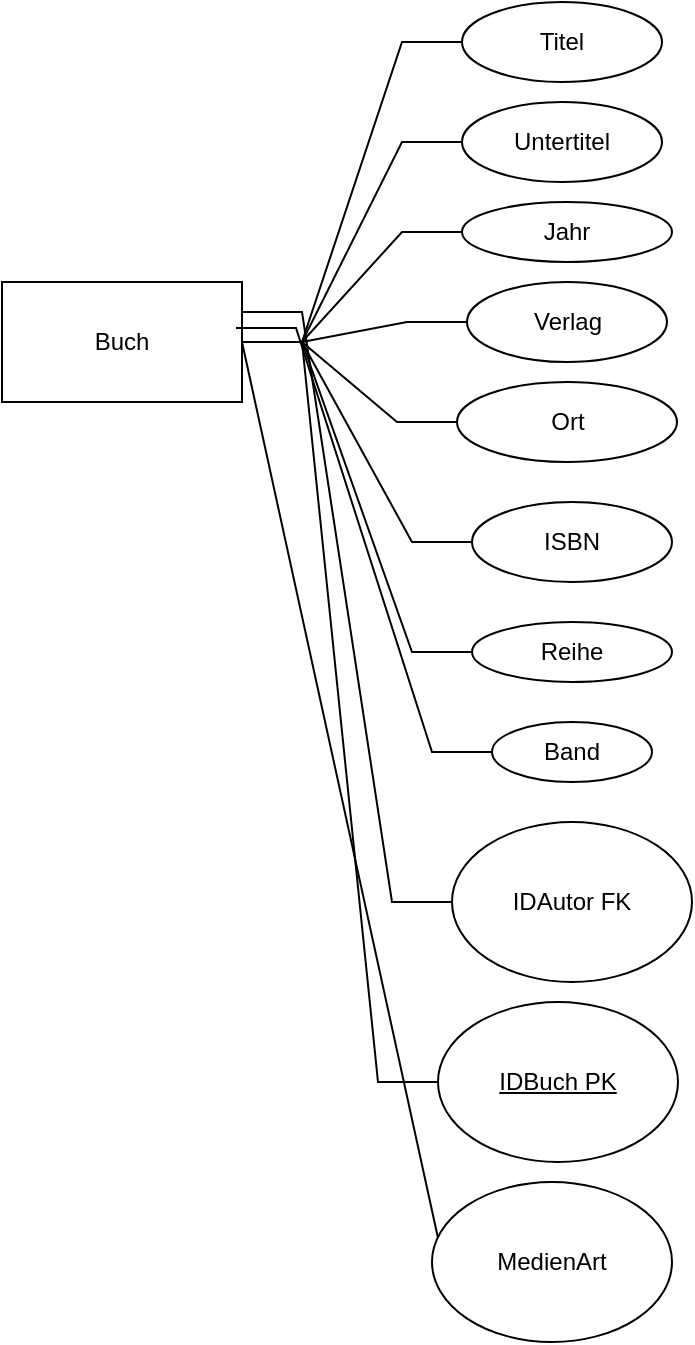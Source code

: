 <mxfile version="27.0.5">
  <diagram name="Seite-1" id="-bbbxzW788oo31aWjGeM">
    <mxGraphModel dx="1426" dy="849" grid="1" gridSize="10" guides="1" tooltips="1" connect="1" arrows="1" fold="1" page="1" pageScale="1" pageWidth="827" pageHeight="1169" math="0" shadow="0">
      <root>
        <mxCell id="0" />
        <mxCell id="1" parent="0" />
        <mxCell id="qYiqEkT1x2LJWhBw4tnf-11" style="edgeStyle=entityRelationEdgeStyle;rounded=0;orthogonalLoop=1;jettySize=auto;html=1;entryX=0;entryY=0.5;entryDx=0;entryDy=0;endArrow=none;startFill=0;" parent="1" source="qYiqEkT1x2LJWhBw4tnf-1" target="qYiqEkT1x2LJWhBw4tnf-2" edge="1">
          <mxGeometry relative="1" as="geometry" />
        </mxCell>
        <mxCell id="qYiqEkT1x2LJWhBw4tnf-12" style="edgeStyle=entityRelationEdgeStyle;rounded=0;orthogonalLoop=1;jettySize=auto;html=1;exitX=1;exitY=0.5;exitDx=0;exitDy=0;entryX=0;entryY=0.5;entryDx=0;entryDy=0;endArrow=none;startFill=0;" parent="1" source="qYiqEkT1x2LJWhBw4tnf-1" target="qYiqEkT1x2LJWhBw4tnf-4" edge="1">
          <mxGeometry relative="1" as="geometry" />
        </mxCell>
        <mxCell id="qYiqEkT1x2LJWhBw4tnf-13" style="edgeStyle=entityRelationEdgeStyle;rounded=0;orthogonalLoop=1;jettySize=auto;html=1;exitX=1;exitY=0.5;exitDx=0;exitDy=0;entryX=0;entryY=0.5;entryDx=0;entryDy=0;endArrow=none;startFill=0;" parent="1" source="qYiqEkT1x2LJWhBw4tnf-1" target="qYiqEkT1x2LJWhBw4tnf-5" edge="1">
          <mxGeometry relative="1" as="geometry" />
        </mxCell>
        <mxCell id="qYiqEkT1x2LJWhBw4tnf-1" value="Buch" style="rounded=0;whiteSpace=wrap;html=1;" parent="1" vertex="1">
          <mxGeometry x="220" y="300" width="120" height="60" as="geometry" />
        </mxCell>
        <mxCell id="qYiqEkT1x2LJWhBw4tnf-2" value="Titel" style="ellipse;whiteSpace=wrap;html=1;" parent="1" vertex="1">
          <mxGeometry x="450" y="160" width="100" height="40" as="geometry" />
        </mxCell>
        <mxCell id="qYiqEkT1x2LJWhBw4tnf-4" value="Untertitel" style="ellipse;whiteSpace=wrap;html=1;" parent="1" vertex="1">
          <mxGeometry x="450" y="210" width="100" height="40" as="geometry" />
        </mxCell>
        <mxCell id="qYiqEkT1x2LJWhBw4tnf-5" value="Jahr" style="ellipse;whiteSpace=wrap;html=1;" parent="1" vertex="1">
          <mxGeometry x="450" y="260" width="105" height="30" as="geometry" />
        </mxCell>
        <mxCell id="qYiqEkT1x2LJWhBw4tnf-14" style="edgeStyle=entityRelationEdgeStyle;rounded=0;orthogonalLoop=1;jettySize=auto;html=1;exitX=0;exitY=0.5;exitDx=0;exitDy=0;entryX=1;entryY=0.5;entryDx=0;entryDy=0;endArrow=none;startFill=0;" parent="1" source="qYiqEkT1x2LJWhBw4tnf-6" target="qYiqEkT1x2LJWhBw4tnf-1" edge="1">
          <mxGeometry relative="1" as="geometry" />
        </mxCell>
        <mxCell id="qYiqEkT1x2LJWhBw4tnf-6" value="Verlag" style="ellipse;whiteSpace=wrap;html=1;" parent="1" vertex="1">
          <mxGeometry x="452.5" y="300" width="100" height="40" as="geometry" />
        </mxCell>
        <mxCell id="qYiqEkT1x2LJWhBw4tnf-15" style="edgeStyle=entityRelationEdgeStyle;rounded=0;orthogonalLoop=1;jettySize=auto;html=1;exitX=0;exitY=0.5;exitDx=0;exitDy=0;entryX=1;entryY=0.5;entryDx=0;entryDy=0;endArrow=none;startFill=0;" parent="1" source="qYiqEkT1x2LJWhBw4tnf-7" target="qYiqEkT1x2LJWhBw4tnf-1" edge="1">
          <mxGeometry relative="1" as="geometry" />
        </mxCell>
        <mxCell id="qYiqEkT1x2LJWhBw4tnf-7" value="Ort" style="ellipse;whiteSpace=wrap;html=1;" parent="1" vertex="1">
          <mxGeometry x="447.5" y="350" width="110" height="40" as="geometry" />
        </mxCell>
        <mxCell id="qYiqEkT1x2LJWhBw4tnf-16" style="edgeStyle=entityRelationEdgeStyle;rounded=0;orthogonalLoop=1;jettySize=auto;html=1;exitX=0;exitY=0.5;exitDx=0;exitDy=0;entryX=1;entryY=0.5;entryDx=0;entryDy=0;endArrow=none;startFill=0;" parent="1" source="qYiqEkT1x2LJWhBw4tnf-8" target="qYiqEkT1x2LJWhBw4tnf-1" edge="1">
          <mxGeometry relative="1" as="geometry" />
        </mxCell>
        <mxCell id="qYiqEkT1x2LJWhBw4tnf-8" value="ISBN" style="ellipse;whiteSpace=wrap;html=1;" parent="1" vertex="1">
          <mxGeometry x="455" y="410" width="100" height="40" as="geometry" />
        </mxCell>
        <mxCell id="qYiqEkT1x2LJWhBw4tnf-17" style="edgeStyle=entityRelationEdgeStyle;rounded=0;orthogonalLoop=1;jettySize=auto;html=1;exitX=0;exitY=0.5;exitDx=0;exitDy=0;entryX=1;entryY=0.5;entryDx=0;entryDy=0;endArrow=none;startFill=0;" parent="1" source="qYiqEkT1x2LJWhBw4tnf-9" target="qYiqEkT1x2LJWhBw4tnf-1" edge="1">
          <mxGeometry relative="1" as="geometry" />
        </mxCell>
        <mxCell id="qYiqEkT1x2LJWhBw4tnf-9" value="Reihe" style="ellipse;whiteSpace=wrap;html=1;" parent="1" vertex="1">
          <mxGeometry x="455" y="470" width="100" height="30" as="geometry" />
        </mxCell>
        <mxCell id="qYiqEkT1x2LJWhBw4tnf-10" value="Band" style="ellipse;whiteSpace=wrap;html=1;" parent="1" vertex="1">
          <mxGeometry x="465" y="520" width="80" height="30" as="geometry" />
        </mxCell>
        <mxCell id="qYiqEkT1x2LJWhBw4tnf-18" style="edgeStyle=entityRelationEdgeStyle;rounded=0;orthogonalLoop=1;jettySize=auto;html=1;exitX=0;exitY=0.5;exitDx=0;exitDy=0;entryX=0.975;entryY=0.383;entryDx=0;entryDy=0;entryPerimeter=0;endArrow=none;startFill=0;" parent="1" source="qYiqEkT1x2LJWhBw4tnf-10" target="qYiqEkT1x2LJWhBw4tnf-1" edge="1">
          <mxGeometry relative="1" as="geometry" />
        </mxCell>
        <mxCell id="R_pftQhl7UMj8yglPCj4-4" style="edgeStyle=entityRelationEdgeStyle;rounded=0;orthogonalLoop=1;jettySize=auto;html=1;exitX=0;exitY=0.5;exitDx=0;exitDy=0;entryX=1;entryY=0.25;entryDx=0;entryDy=0;endArrow=none;startFill=0;" parent="1" source="R_pftQhl7UMj8yglPCj4-1" target="qYiqEkT1x2LJWhBw4tnf-1" edge="1">
          <mxGeometry relative="1" as="geometry" />
        </mxCell>
        <mxCell id="R_pftQhl7UMj8yglPCj4-1" value="IDAutor FK" style="ellipse;whiteSpace=wrap;html=1;" parent="1" vertex="1">
          <mxGeometry x="445" y="570" width="120" height="80" as="geometry" />
        </mxCell>
        <mxCell id="R_pftQhl7UMj8yglPCj4-3" style="edgeStyle=entityRelationEdgeStyle;rounded=0;orthogonalLoop=1;jettySize=auto;html=1;exitX=0;exitY=0.5;exitDx=0;exitDy=0;entryX=1;entryY=0.5;entryDx=0;entryDy=0;endArrow=none;startFill=0;" parent="1" source="R_pftQhl7UMj8yglPCj4-2" target="qYiqEkT1x2LJWhBw4tnf-1" edge="1">
          <mxGeometry relative="1" as="geometry" />
        </mxCell>
        <mxCell id="R_pftQhl7UMj8yglPCj4-2" value="&lt;u&gt;IDBuch PK&lt;/u&gt;" style="ellipse;whiteSpace=wrap;html=1;" parent="1" vertex="1">
          <mxGeometry x="438" y="660" width="120" height="80" as="geometry" />
        </mxCell>
        <mxCell id="J83oxFhT0lDsw5DB1QBx-1" value="MedienArt" style="ellipse;whiteSpace=wrap;html=1;" vertex="1" parent="1">
          <mxGeometry x="435" y="750" width="120" height="80" as="geometry" />
        </mxCell>
        <mxCell id="J83oxFhT0lDsw5DB1QBx-2" style="rounded=0;orthogonalLoop=1;jettySize=auto;html=1;exitX=1;exitY=0.5;exitDx=0;exitDy=0;entryX=0.025;entryY=0.35;entryDx=0;entryDy=0;entryPerimeter=0;endArrow=none;startFill=0;" edge="1" parent="1" source="qYiqEkT1x2LJWhBw4tnf-1" target="J83oxFhT0lDsw5DB1QBx-1">
          <mxGeometry relative="1" as="geometry" />
        </mxCell>
      </root>
    </mxGraphModel>
  </diagram>
</mxfile>
